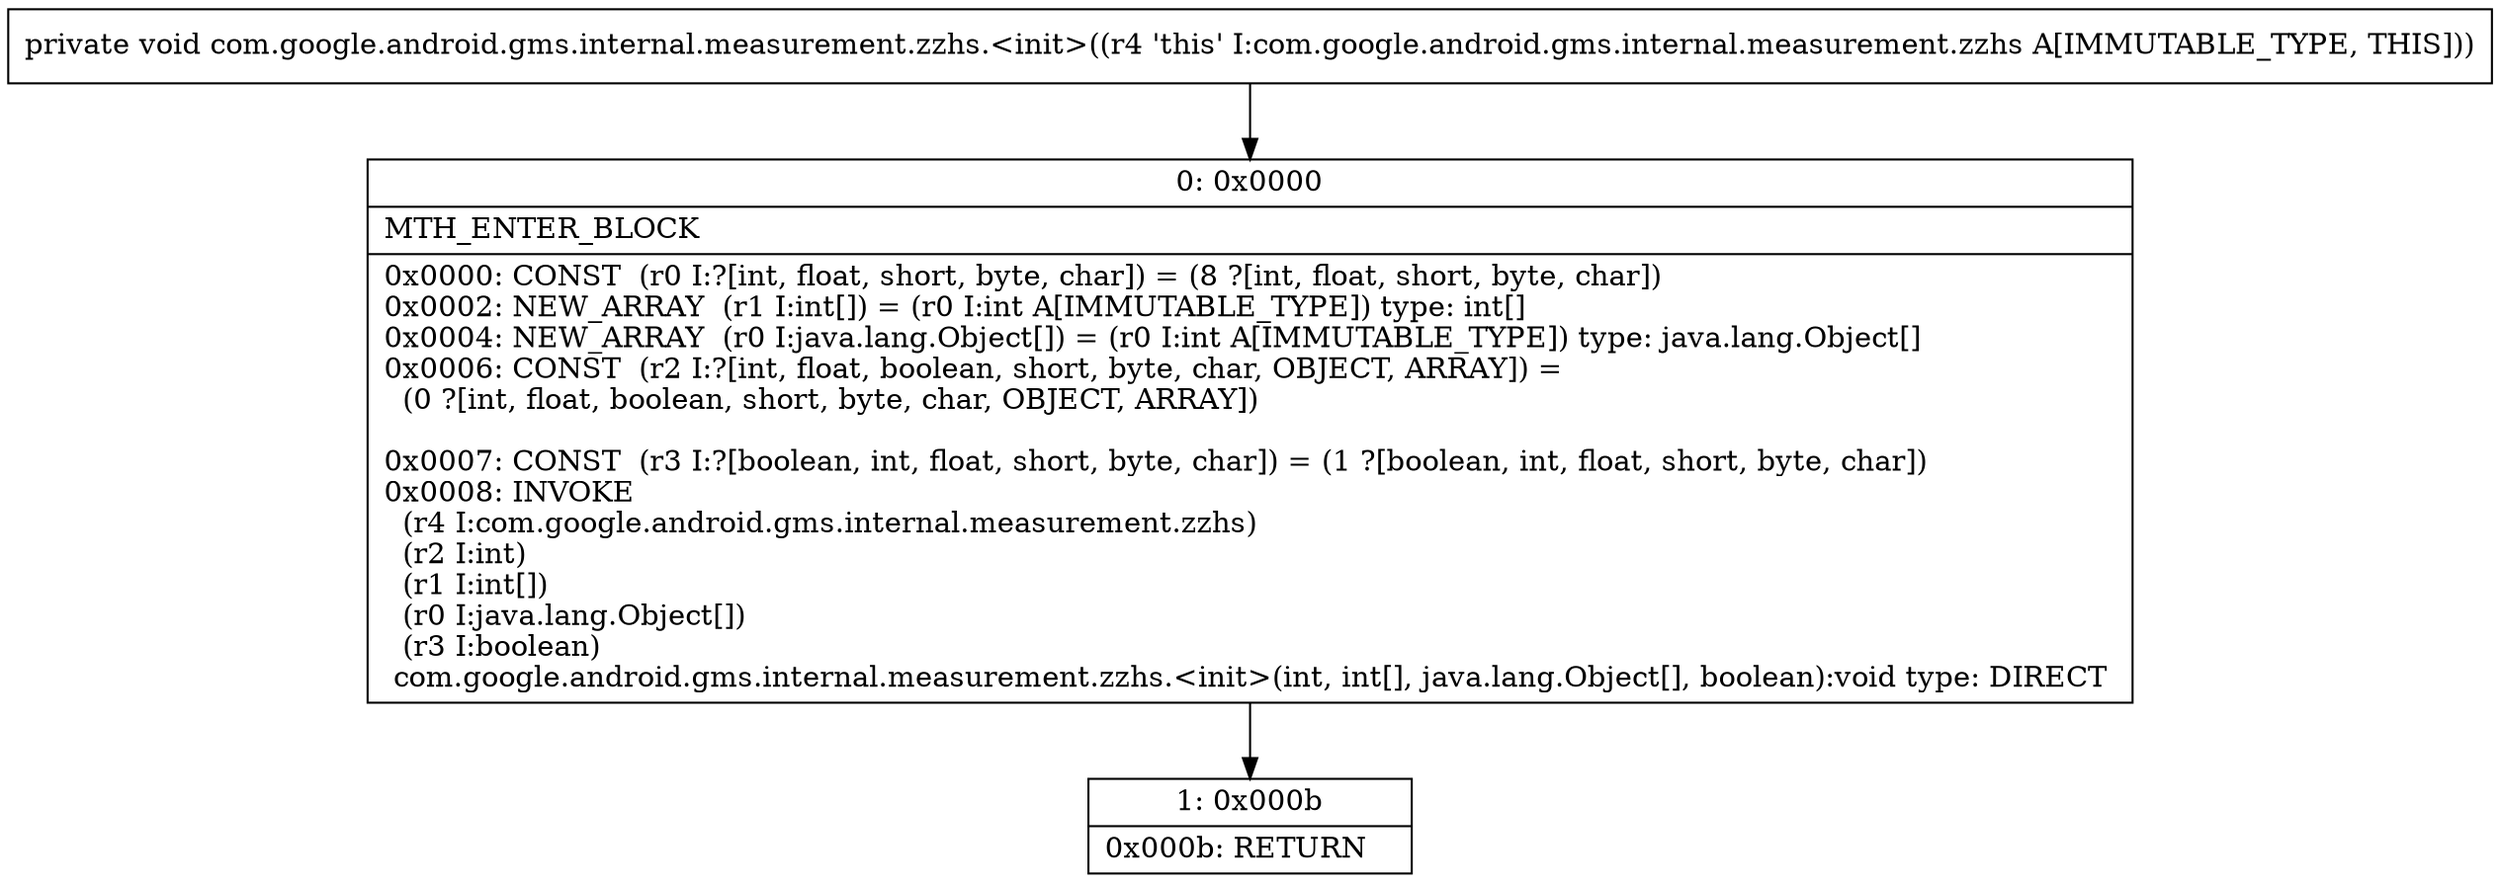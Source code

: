 digraph "CFG forcom.google.android.gms.internal.measurement.zzhs.\<init\>()V" {
Node_0 [shape=record,label="{0\:\ 0x0000|MTH_ENTER_BLOCK\l|0x0000: CONST  (r0 I:?[int, float, short, byte, char]) = (8 ?[int, float, short, byte, char]) \l0x0002: NEW_ARRAY  (r1 I:int[]) = (r0 I:int A[IMMUTABLE_TYPE]) type: int[] \l0x0004: NEW_ARRAY  (r0 I:java.lang.Object[]) = (r0 I:int A[IMMUTABLE_TYPE]) type: java.lang.Object[] \l0x0006: CONST  (r2 I:?[int, float, boolean, short, byte, char, OBJECT, ARRAY]) = \l  (0 ?[int, float, boolean, short, byte, char, OBJECT, ARRAY])\l \l0x0007: CONST  (r3 I:?[boolean, int, float, short, byte, char]) = (1 ?[boolean, int, float, short, byte, char]) \l0x0008: INVOKE  \l  (r4 I:com.google.android.gms.internal.measurement.zzhs)\l  (r2 I:int)\l  (r1 I:int[])\l  (r0 I:java.lang.Object[])\l  (r3 I:boolean)\l com.google.android.gms.internal.measurement.zzhs.\<init\>(int, int[], java.lang.Object[], boolean):void type: DIRECT \l}"];
Node_1 [shape=record,label="{1\:\ 0x000b|0x000b: RETURN   \l}"];
MethodNode[shape=record,label="{private void com.google.android.gms.internal.measurement.zzhs.\<init\>((r4 'this' I:com.google.android.gms.internal.measurement.zzhs A[IMMUTABLE_TYPE, THIS])) }"];
MethodNode -> Node_0;
Node_0 -> Node_1;
}

